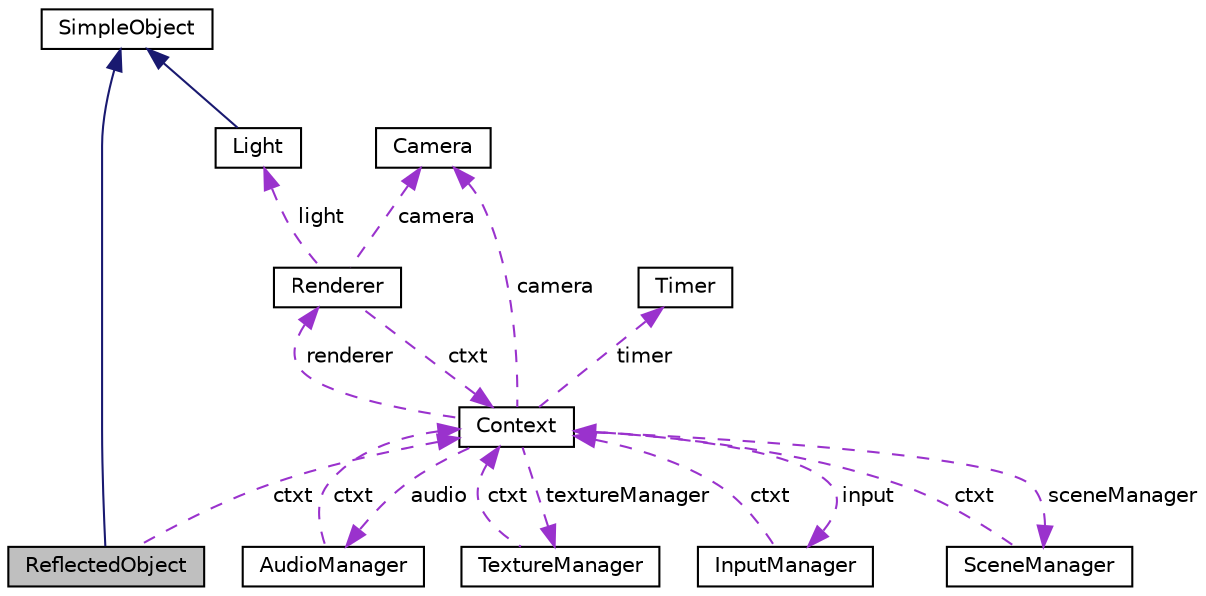 digraph "ReflectedObject"
{
  edge [fontname="Helvetica",fontsize="10",labelfontname="Helvetica",labelfontsize="10"];
  node [fontname="Helvetica",fontsize="10",shape=record];
  Node1 [label="ReflectedObject",height=0.2,width=0.4,color="black", fillcolor="grey75", style="filled" fontcolor="black"];
  Node2 -> Node1 [dir="back",color="midnightblue",fontsize="10",style="solid",fontname="Helvetica"];
  Node2 [label="SimpleObject",height=0.2,width=0.4,color="black", fillcolor="white", style="filled",URL="$class_simple_object.html"];
  Node3 -> Node1 [dir="back",color="darkorchid3",fontsize="10",style="dashed",label=" ctxt" ,fontname="Helvetica"];
  Node3 [label="Context",height=0.2,width=0.4,color="black", fillcolor="white", style="filled",URL="$class_context.html"];
  Node4 -> Node3 [dir="back",color="darkorchid3",fontsize="10",style="dashed",label=" renderer" ,fontname="Helvetica"];
  Node4 [label="Renderer",height=0.2,width=0.4,color="black", fillcolor="white", style="filled",URL="$class_renderer.html"];
  Node5 -> Node4 [dir="back",color="darkorchid3",fontsize="10",style="dashed",label=" light" ,fontname="Helvetica"];
  Node5 [label="Light",height=0.2,width=0.4,color="black", fillcolor="white", style="filled",URL="$class_light.html"];
  Node2 -> Node5 [dir="back",color="midnightblue",fontsize="10",style="solid",fontname="Helvetica"];
  Node3 -> Node4 [dir="back",color="darkorchid3",fontsize="10",style="dashed",label=" ctxt" ,fontname="Helvetica"];
  Node6 -> Node4 [dir="back",color="darkorchid3",fontsize="10",style="dashed",label=" camera" ,fontname="Helvetica"];
  Node6 [label="Camera",height=0.2,width=0.4,color="black", fillcolor="white", style="filled",URL="$class_camera.html"];
  Node7 -> Node3 [dir="back",color="darkorchid3",fontsize="10",style="dashed",label=" audio" ,fontname="Helvetica"];
  Node7 [label="AudioManager",height=0.2,width=0.4,color="black", fillcolor="white", style="filled",URL="$class_audio_manager.html"];
  Node3 -> Node7 [dir="back",color="darkorchid3",fontsize="10",style="dashed",label=" ctxt" ,fontname="Helvetica"];
  Node8 -> Node3 [dir="back",color="darkorchid3",fontsize="10",style="dashed",label=" textureManager" ,fontname="Helvetica"];
  Node8 [label="TextureManager",height=0.2,width=0.4,color="black", fillcolor="white", style="filled",URL="$class_texture_manager.html"];
  Node3 -> Node8 [dir="back",color="darkorchid3",fontsize="10",style="dashed",label=" ctxt" ,fontname="Helvetica"];
  Node6 -> Node3 [dir="back",color="darkorchid3",fontsize="10",style="dashed",label=" camera" ,fontname="Helvetica"];
  Node9 -> Node3 [dir="back",color="darkorchid3",fontsize="10",style="dashed",label=" input" ,fontname="Helvetica"];
  Node9 [label="InputManager",height=0.2,width=0.4,color="black", fillcolor="white", style="filled",URL="$class_input_manager.html"];
  Node3 -> Node9 [dir="back",color="darkorchid3",fontsize="10",style="dashed",label=" ctxt" ,fontname="Helvetica"];
  Node10 -> Node3 [dir="back",color="darkorchid3",fontsize="10",style="dashed",label=" sceneManager" ,fontname="Helvetica"];
  Node10 [label="SceneManager",height=0.2,width=0.4,color="black", fillcolor="white", style="filled",URL="$class_scene_manager.html"];
  Node3 -> Node10 [dir="back",color="darkorchid3",fontsize="10",style="dashed",label=" ctxt" ,fontname="Helvetica"];
  Node11 -> Node3 [dir="back",color="darkorchid3",fontsize="10",style="dashed",label=" timer" ,fontname="Helvetica"];
  Node11 [label="Timer",height=0.2,width=0.4,color="black", fillcolor="white", style="filled",URL="$class_timer.html"];
}
